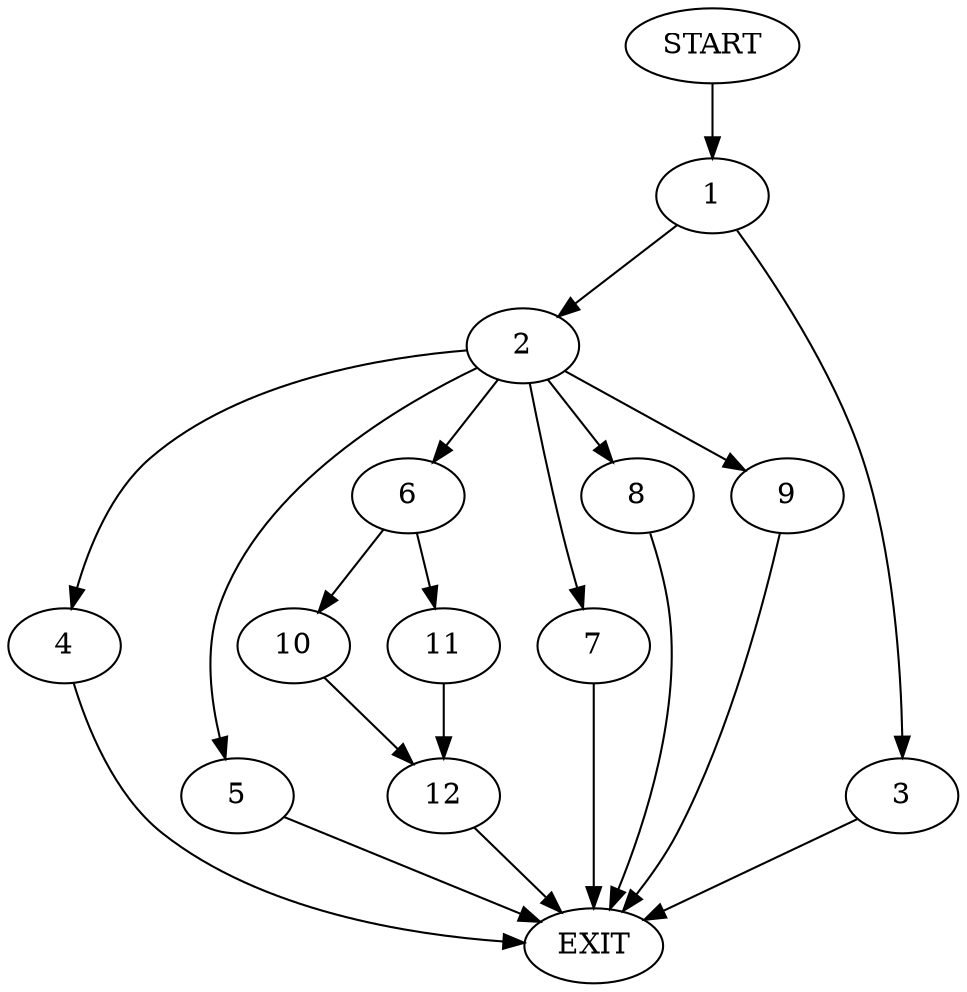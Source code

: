 digraph {
0 [label="START"]
13 [label="EXIT"]
0 -> 1
1 -> 2
1 -> 3
3 -> 13
2 -> 4
2 -> 5
2 -> 6
2 -> 7
2 -> 8
2 -> 9
6 -> 10
6 -> 11
5 -> 13
4 -> 13
8 -> 13
7 -> 13
9 -> 13
10 -> 12
11 -> 12
12 -> 13
}
